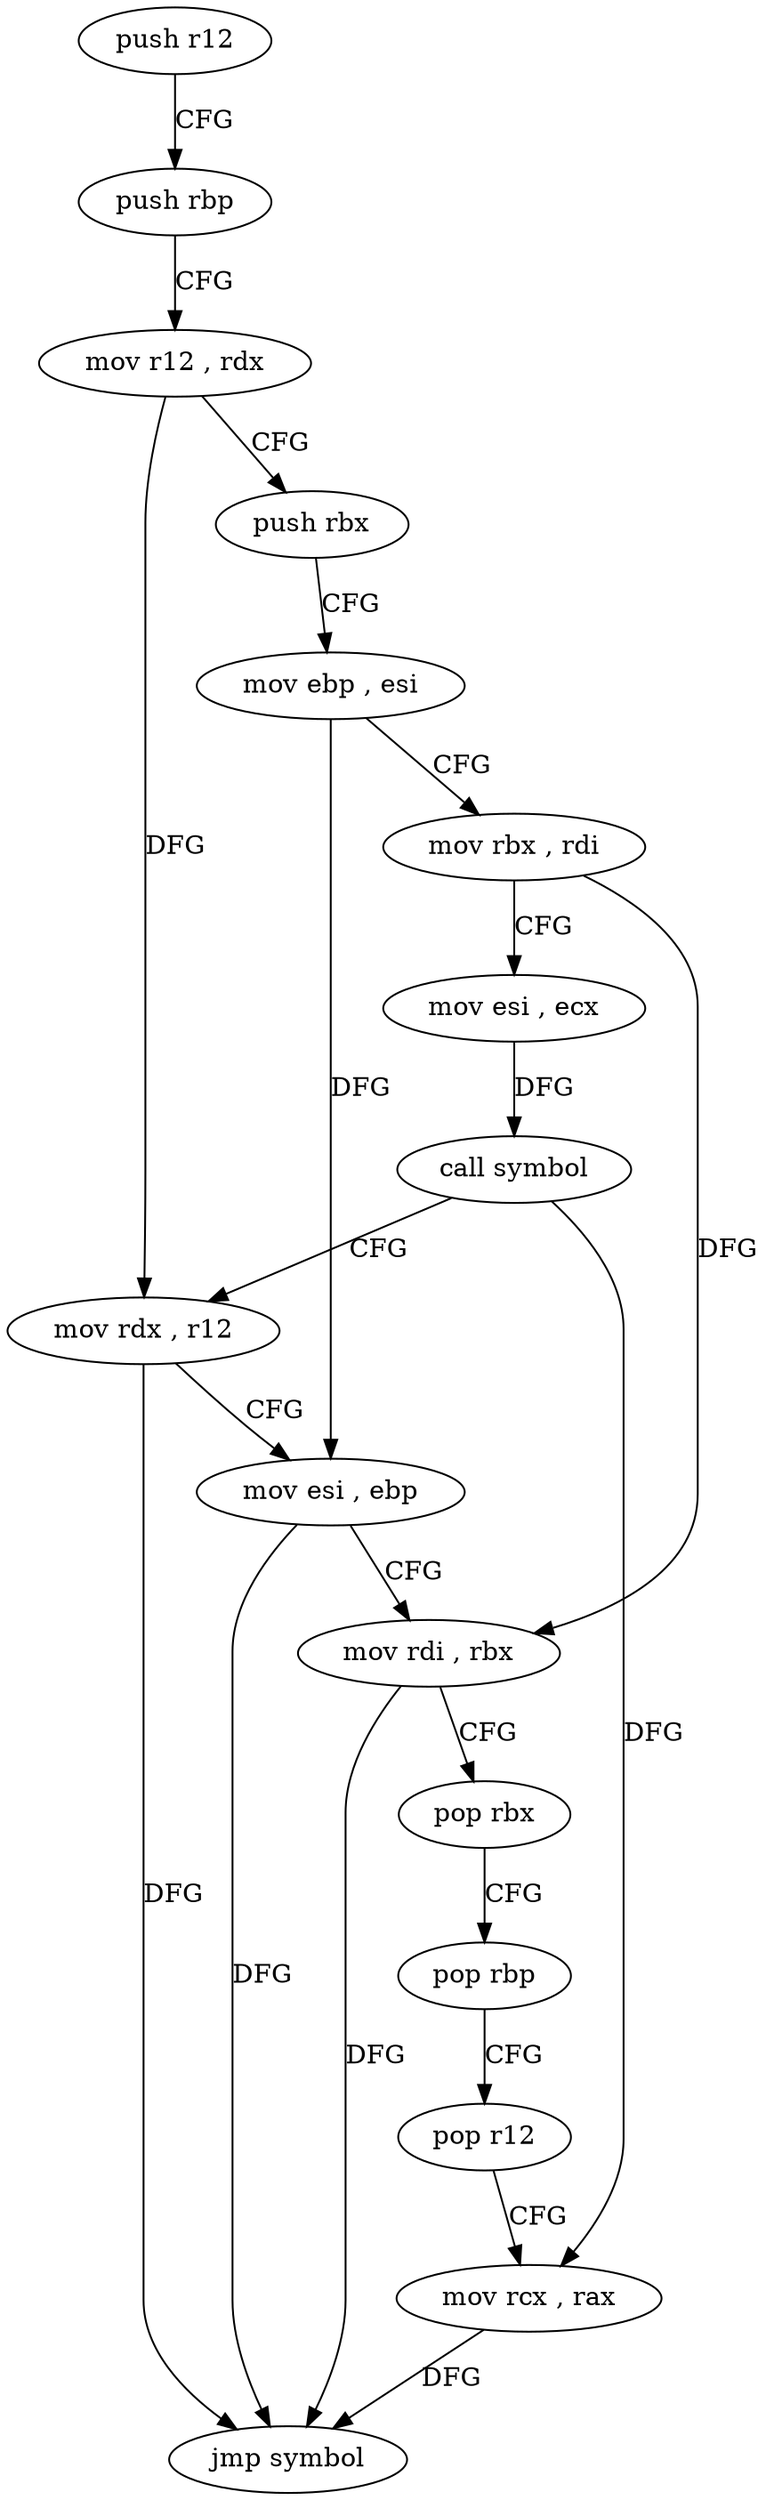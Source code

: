 digraph "func" {
"78000" [label = "push r12" ]
"78002" [label = "push rbp" ]
"78003" [label = "mov r12 , rdx" ]
"78006" [label = "push rbx" ]
"78007" [label = "mov ebp , esi" ]
"78009" [label = "mov rbx , rdi" ]
"78012" [label = "mov esi , ecx" ]
"78014" [label = "call symbol" ]
"78019" [label = "mov rdx , r12" ]
"78022" [label = "mov esi , ebp" ]
"78024" [label = "mov rdi , rbx" ]
"78027" [label = "pop rbx" ]
"78028" [label = "pop rbp" ]
"78029" [label = "pop r12" ]
"78031" [label = "mov rcx , rax" ]
"78034" [label = "jmp symbol" ]
"78000" -> "78002" [ label = "CFG" ]
"78002" -> "78003" [ label = "CFG" ]
"78003" -> "78006" [ label = "CFG" ]
"78003" -> "78019" [ label = "DFG" ]
"78006" -> "78007" [ label = "CFG" ]
"78007" -> "78009" [ label = "CFG" ]
"78007" -> "78022" [ label = "DFG" ]
"78009" -> "78012" [ label = "CFG" ]
"78009" -> "78024" [ label = "DFG" ]
"78012" -> "78014" [ label = "DFG" ]
"78014" -> "78019" [ label = "CFG" ]
"78014" -> "78031" [ label = "DFG" ]
"78019" -> "78022" [ label = "CFG" ]
"78019" -> "78034" [ label = "DFG" ]
"78022" -> "78024" [ label = "CFG" ]
"78022" -> "78034" [ label = "DFG" ]
"78024" -> "78027" [ label = "CFG" ]
"78024" -> "78034" [ label = "DFG" ]
"78027" -> "78028" [ label = "CFG" ]
"78028" -> "78029" [ label = "CFG" ]
"78029" -> "78031" [ label = "CFG" ]
"78031" -> "78034" [ label = "DFG" ]
}
